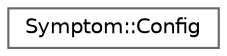 digraph "Graphical Class Hierarchy"
{
 // LATEX_PDF_SIZE
  bgcolor="transparent";
  edge [fontname=Helvetica,fontsize=10,labelfontname=Helvetica,labelfontsize=10];
  node [fontname=Helvetica,fontsize=10,shape=box,height=0.2,width=0.4];
  rankdir="LR";
  Node0 [label="Symptom::Config",height=0.2,width=0.4,color="grey40", fillcolor="white", style="filled",URL="$d4/d87/struct_symptom_1_1_config.html",tooltip=" "];
}
